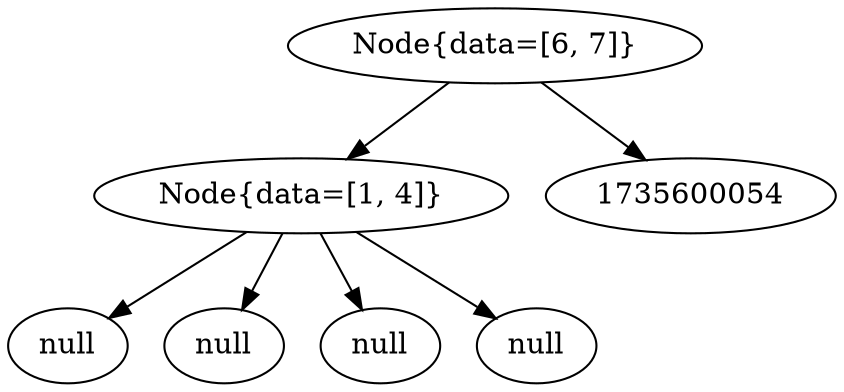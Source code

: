 digraph G{
1956725890 [label="Node{data=[6, 7]}"]
1956725890 -> 356573597
356573597 [label="Node{data=[1, 4]}"]
356573597 -> null0
null0 [label="null"]
356573597 -> null1
null1 [label="null"]
1956725890 -> 1735600054
356573597 [label="Node{data=[1, 4]}"]
356573597 -> null2
null2 [label="null"]
356573597 -> null3
null3 [label="null"]
}